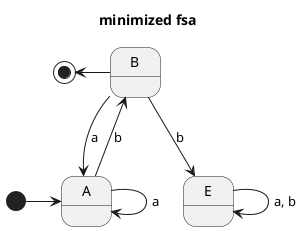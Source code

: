 @startuml

title **minimized fsa**
[*] -right-> A

A --> A : a
A --> B : b

B --> A : a
B --> E : b

E --> E : a, b


B -left-> [*]

@enduml